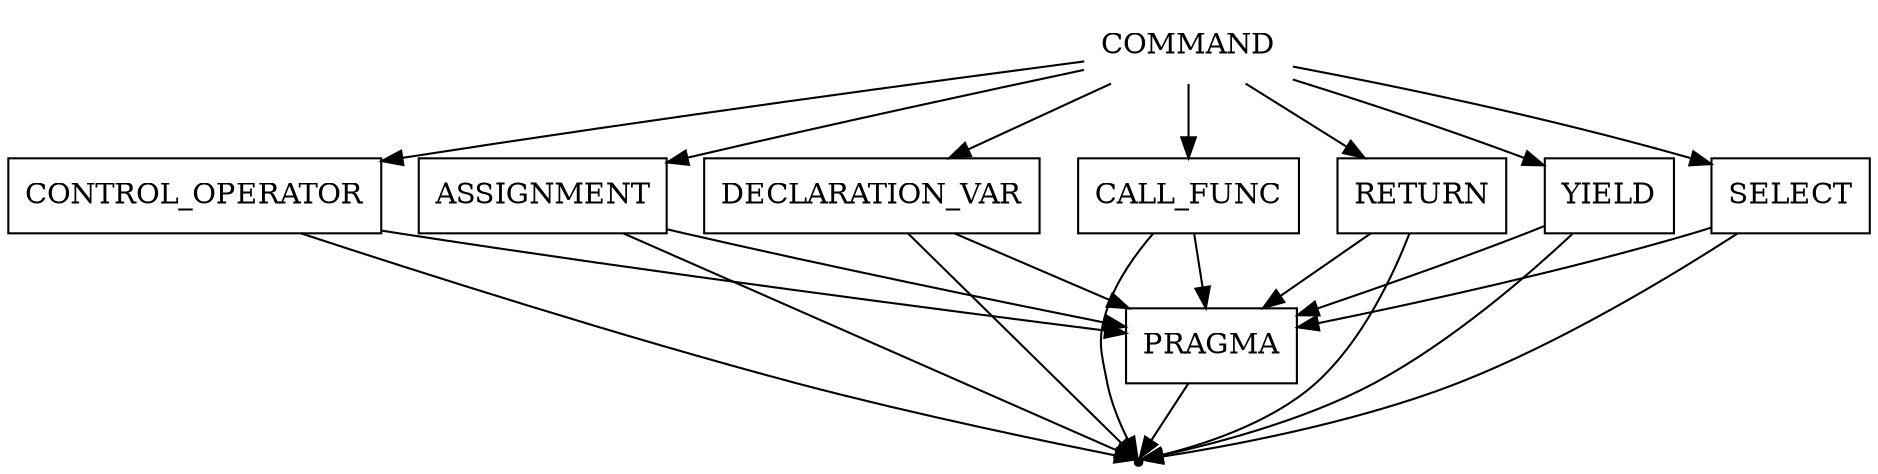 digraph COMMAND {
    start [label=COMMAND shape=plaintext]
    control_operator [label=CONTROL_OPERATOR shape=box]
    assignment [label=ASSIGNMENT shape=box]
    declaration_var [label=DECLARATION_VAR shape=box]
    call_func [label=CALL_FUNC shape=box]
    return [label=RETURN shape=box]
    yield [label=YIELD shape=box]
    select [label=SELECT shape=box]
    pragma [label=PRAGMA shape=box]
    end [label="" shape=point]

    start -> return
    start -> control_operator
    start -> assignment
    start -> declaration_var
    start -> call_func
    start -> yield
    start -> select

    return -> pragma
    assignment -> pragma
    declaration_var -> pragma
    call_func -> pragma
    yield -> pragma
    select -> pragma
    control_operator -> pragma

    assignment -> end
    declaration_var -> end
    call_func -> end
    yield -> end
    select -> end
    control_operator -> end
    return -> end
    pragma -> end
}